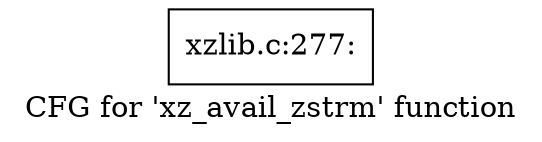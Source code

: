 digraph "CFG for 'xz_avail_zstrm' function" {
	label="CFG for 'xz_avail_zstrm' function";

	Node0x559901d6b140 [shape=record,label="{xzlib.c:277:}"];
}
